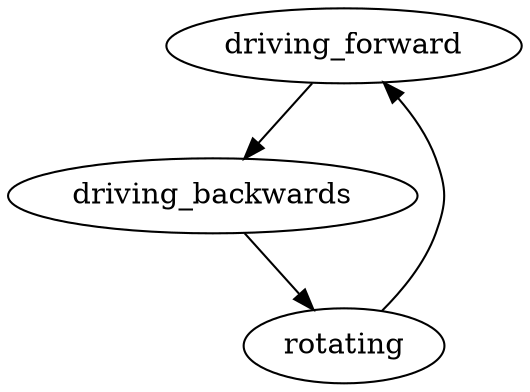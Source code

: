 digraph robot_state_diagram_moving {
  driving_forward -> driving_backwards;
  driving_backwards -> rotating;
  rotating -> driving_forward;
}
